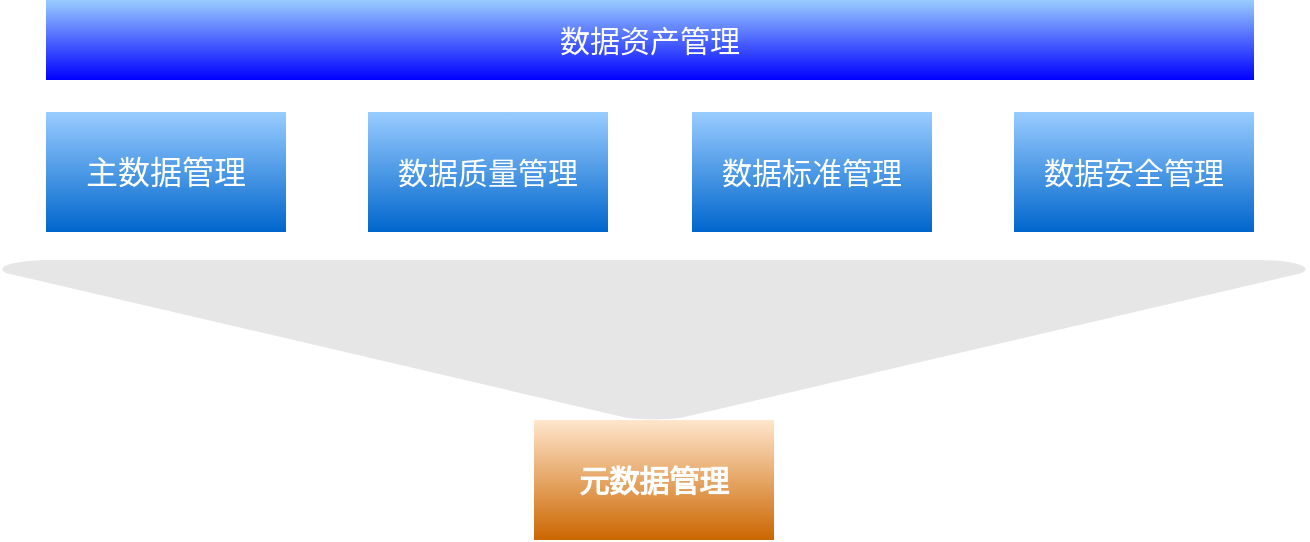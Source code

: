 <mxfile version="12.4.3" type="github" pages="1">
  <diagram id="ZikUBlQlaSI12r_E4KC8" name="第 1 页">
    <mxGraphModel dx="809" dy="448" grid="1" gridSize="10" guides="1" tooltips="1" connect="1" arrows="1" fold="1" page="1" pageScale="1" pageWidth="1600" pageHeight="900" math="0" shadow="0">
      <root>
        <mxCell id="0"/>
        <mxCell id="1" parent="0"/>
        <mxCell id="ZpFADo_pX2ZHXtXQgRQn-1" value="&lt;font color=&quot;#ffffff&quot; style=&quot;font-size: 15px&quot;&gt;&lt;b&gt;元数据管理&lt;/b&gt;&lt;/font&gt;" style="rounded=0;whiteSpace=wrap;html=1;strokeColor=none;fillColor=#FFE6CC;gradientColor=#CC6600;" vertex="1" parent="1">
          <mxGeometry x="350" y="630" width="120" height="60" as="geometry"/>
        </mxCell>
        <mxCell id="ZpFADo_pX2ZHXtXQgRQn-2" value="" style="strokeWidth=2;html=1;shape=mxgraph.flowchart.merge_or_storage;whiteSpace=wrap;fillColor=#E6E6E6;strokeColor=none;" vertex="1" parent="1">
          <mxGeometry x="83" y="550" width="654" height="80" as="geometry"/>
        </mxCell>
        <mxCell id="ZpFADo_pX2ZHXtXQgRQn-3" value="主数据管理" style="rounded=0;whiteSpace=wrap;html=1;fillColor=#99CCFF;gradientColor=#0066CC;strokeColor=none;fontColor=#FFFFFF;fontSize=16;" vertex="1" parent="1">
          <mxGeometry x="106" y="476" width="120" height="60" as="geometry"/>
        </mxCell>
        <mxCell id="ZpFADo_pX2ZHXtXQgRQn-4" value="数据质量管理" style="rounded=0;whiteSpace=wrap;html=1;fillColor=#99CCFF;gradientColor=#0066CC;strokeColor=none;fontColor=#FFFFFF;fontSize=15;" vertex="1" parent="1">
          <mxGeometry x="267" y="476" width="120" height="60" as="geometry"/>
        </mxCell>
        <mxCell id="ZpFADo_pX2ZHXtXQgRQn-5" value="数据标准管理" style="rounded=0;whiteSpace=wrap;html=1;fillColor=#99CCFF;gradientColor=#0066CC;strokeColor=none;fontColor=#FFFFFF;fontSize=15;" vertex="1" parent="1">
          <mxGeometry x="429" y="476" width="120" height="60" as="geometry"/>
        </mxCell>
        <mxCell id="ZpFADo_pX2ZHXtXQgRQn-6" value="数据安全管理" style="rounded=0;whiteSpace=wrap;html=1;fillColor=#99CCFF;gradientColor=#0066CC;strokeColor=none;fontColor=#FFFFFF;fontSize=15;" vertex="1" parent="1">
          <mxGeometry x="590" y="476" width="120" height="60" as="geometry"/>
        </mxCell>
        <mxCell id="ZpFADo_pX2ZHXtXQgRQn-7" value="数据资产管理" style="rounded=0;whiteSpace=wrap;html=1;fillColor=#99CCFF;gradientColor=#0000FF;fontSize=15;fontColor=#FFFFFF;strokeColor=none;" vertex="1" parent="1">
          <mxGeometry x="106" y="420" width="604" height="40" as="geometry"/>
        </mxCell>
      </root>
    </mxGraphModel>
  </diagram>
</mxfile>
